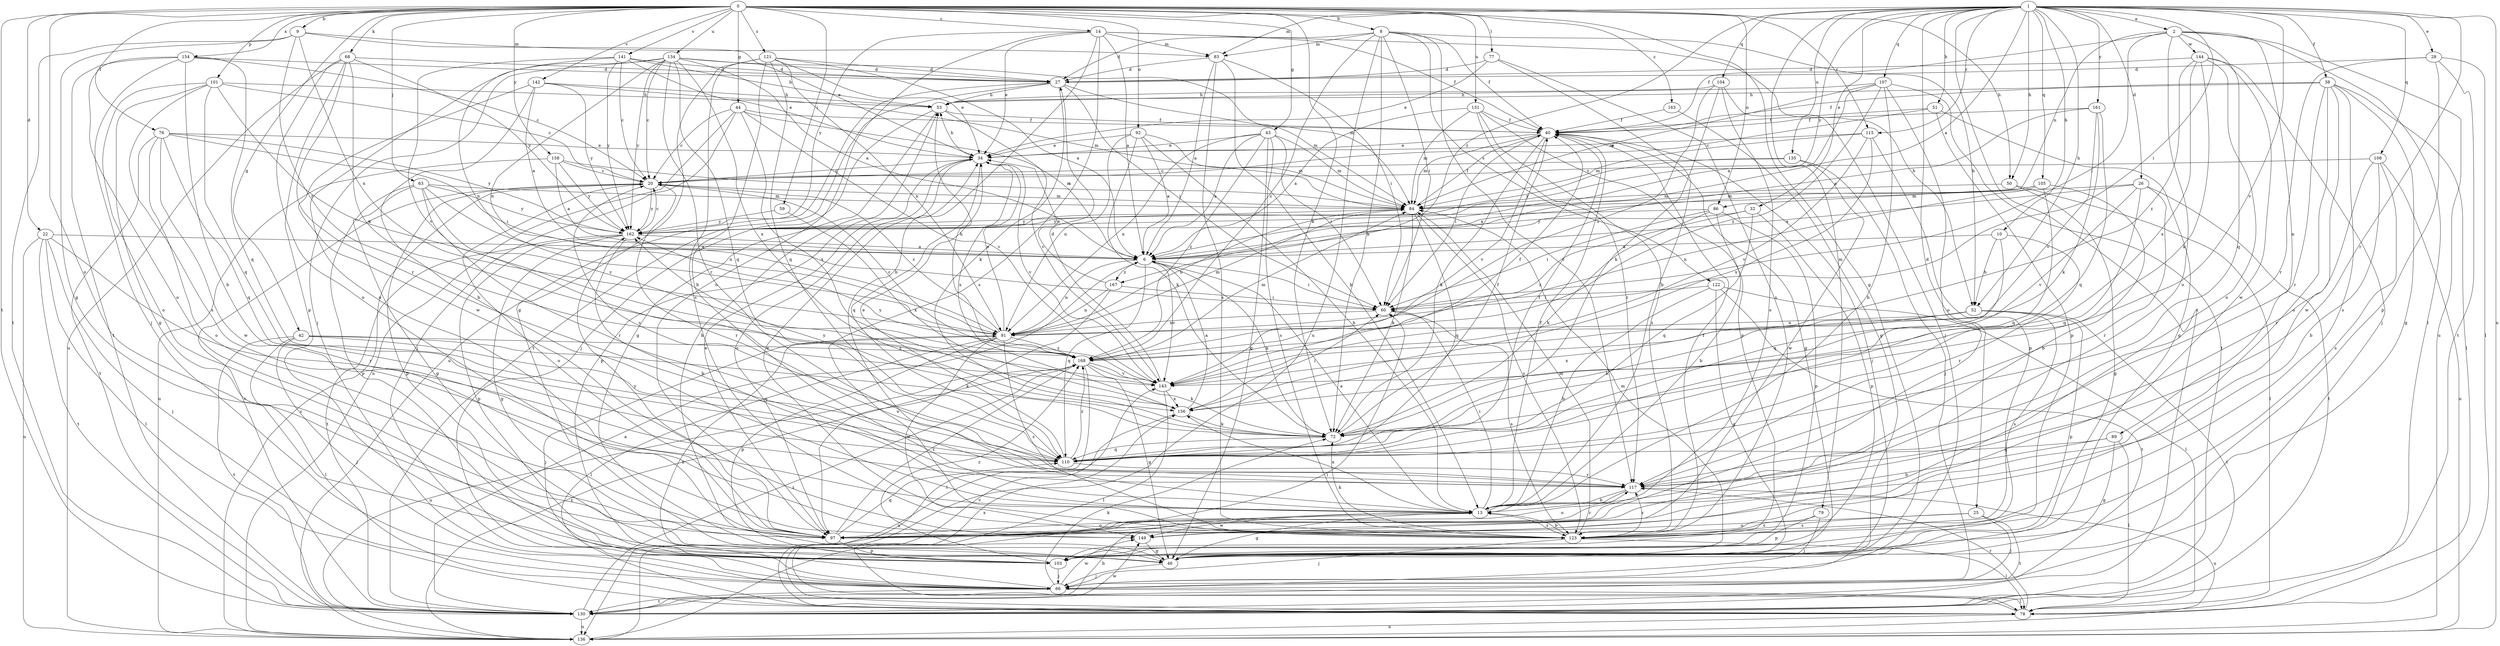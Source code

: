 strict digraph  {
0;
1;
2;
6;
8;
9;
10;
13;
14;
20;
22;
25;
26;
27;
28;
32;
34;
38;
40;
42;
43;
44;
46;
50;
51;
52;
53;
59;
60;
63;
66;
68;
72;
76;
77;
78;
79;
83;
84;
86;
89;
91;
92;
97;
101;
103;
104;
105;
107;
108;
110;
115;
117;
121;
122;
123;
130;
131;
134;
135;
136;
141;
142;
143;
144;
149;
154;
156;
158;
161;
162;
163;
167;
168;
0 -> 8  [label=b];
0 -> 9  [label=b];
0 -> 14  [label=c];
0 -> 22  [label=d];
0 -> 42  [label=g];
0 -> 43  [label=g];
0 -> 44  [label=g];
0 -> 46  [label=g];
0 -> 50  [label=h];
0 -> 59  [label=i];
0 -> 63  [label=j];
0 -> 68  [label=k];
0 -> 72  [label=k];
0 -> 76  [label=l];
0 -> 77  [label=l];
0 -> 86  [label=n];
0 -> 92  [label=o];
0 -> 97  [label=o];
0 -> 101  [label=p];
0 -> 115  [label=r];
0 -> 121  [label=s];
0 -> 130  [label=t];
0 -> 131  [label=u];
0 -> 134  [label=u];
0 -> 141  [label=v];
0 -> 142  [label=v];
0 -> 154  [label=x];
0 -> 158  [label=y];
0 -> 163  [label=z];
1 -> 2  [label=a];
1 -> 6  [label=a];
1 -> 10  [label=b];
1 -> 25  [label=d];
1 -> 26  [label=d];
1 -> 28  [label=e];
1 -> 32  [label=e];
1 -> 38  [label=f];
1 -> 50  [label=h];
1 -> 51  [label=h];
1 -> 52  [label=h];
1 -> 60  [label=i];
1 -> 79  [label=m];
1 -> 83  [label=m];
1 -> 104  [label=q];
1 -> 105  [label=q];
1 -> 107  [label=q];
1 -> 108  [label=q];
1 -> 115  [label=r];
1 -> 117  [label=r];
1 -> 130  [label=t];
1 -> 135  [label=u];
1 -> 136  [label=u];
1 -> 143  [label=v];
1 -> 161  [label=y];
1 -> 162  [label=y];
1 -> 167  [label=z];
2 -> 40  [label=f];
2 -> 60  [label=i];
2 -> 78  [label=l];
2 -> 86  [label=n];
2 -> 89  [label=n];
2 -> 97  [label=o];
2 -> 110  [label=q];
2 -> 136  [label=u];
2 -> 144  [label=w];
6 -> 60  [label=i];
6 -> 72  [label=k];
6 -> 91  [label=n];
6 -> 110  [label=q];
6 -> 143  [label=v];
6 -> 167  [label=z];
8 -> 27  [label=d];
8 -> 40  [label=f];
8 -> 52  [label=h];
8 -> 60  [label=i];
8 -> 72  [label=k];
8 -> 83  [label=m];
8 -> 117  [label=r];
8 -> 122  [label=s];
8 -> 136  [label=u];
8 -> 168  [label=z];
9 -> 34  [label=e];
9 -> 46  [label=g];
9 -> 83  [label=m];
9 -> 91  [label=n];
9 -> 130  [label=t];
9 -> 168  [label=z];
10 -> 6  [label=a];
10 -> 52  [label=h];
10 -> 110  [label=q];
10 -> 117  [label=r];
13 -> 6  [label=a];
13 -> 40  [label=f];
13 -> 46  [label=g];
13 -> 60  [label=i];
13 -> 97  [label=o];
13 -> 123  [label=s];
13 -> 149  [label=w];
13 -> 156  [label=x];
14 -> 6  [label=a];
14 -> 13  [label=b];
14 -> 34  [label=e];
14 -> 40  [label=f];
14 -> 52  [label=h];
14 -> 83  [label=m];
14 -> 97  [label=o];
14 -> 123  [label=s];
14 -> 162  [label=y];
20 -> 84  [label=m];
20 -> 97  [label=o];
20 -> 103  [label=p];
20 -> 117  [label=r];
20 -> 162  [label=y];
22 -> 6  [label=a];
22 -> 66  [label=j];
22 -> 78  [label=l];
22 -> 117  [label=r];
22 -> 130  [label=t];
22 -> 136  [label=u];
25 -> 66  [label=j];
25 -> 97  [label=o];
25 -> 123  [label=s];
25 -> 130  [label=t];
26 -> 6  [label=a];
26 -> 84  [label=m];
26 -> 110  [label=q];
26 -> 117  [label=r];
26 -> 130  [label=t];
26 -> 143  [label=v];
27 -> 53  [label=h];
27 -> 60  [label=i];
27 -> 72  [label=k];
27 -> 84  [label=m];
27 -> 130  [label=t];
27 -> 136  [label=u];
28 -> 27  [label=d];
28 -> 78  [label=l];
28 -> 103  [label=p];
28 -> 117  [label=r];
28 -> 130  [label=t];
32 -> 103  [label=p];
32 -> 110  [label=q];
32 -> 162  [label=y];
32 -> 168  [label=z];
34 -> 20  [label=c];
34 -> 53  [label=h];
34 -> 97  [label=o];
34 -> 103  [label=p];
34 -> 110  [label=q];
34 -> 143  [label=v];
34 -> 156  [label=x];
38 -> 40  [label=f];
38 -> 46  [label=g];
38 -> 53  [label=h];
38 -> 78  [label=l];
38 -> 97  [label=o];
38 -> 117  [label=r];
38 -> 123  [label=s];
38 -> 149  [label=w];
40 -> 34  [label=e];
40 -> 46  [label=g];
40 -> 60  [label=i];
40 -> 66  [label=j];
40 -> 72  [label=k];
40 -> 84  [label=m];
40 -> 143  [label=v];
42 -> 66  [label=j];
42 -> 72  [label=k];
42 -> 78  [label=l];
42 -> 110  [label=q];
42 -> 130  [label=t];
42 -> 168  [label=z];
43 -> 6  [label=a];
43 -> 34  [label=e];
43 -> 46  [label=g];
43 -> 60  [label=i];
43 -> 84  [label=m];
43 -> 91  [label=n];
43 -> 123  [label=s];
43 -> 168  [label=z];
44 -> 6  [label=a];
44 -> 20  [label=c];
44 -> 40  [label=f];
44 -> 66  [label=j];
44 -> 136  [label=u];
44 -> 143  [label=v];
44 -> 156  [label=x];
46 -> 53  [label=h];
46 -> 66  [label=j];
46 -> 84  [label=m];
50 -> 46  [label=g];
50 -> 78  [label=l];
50 -> 84  [label=m];
51 -> 20  [label=c];
51 -> 40  [label=f];
51 -> 46  [label=g];
51 -> 103  [label=p];
52 -> 72  [label=k];
52 -> 91  [label=n];
52 -> 103  [label=p];
52 -> 123  [label=s];
52 -> 130  [label=t];
52 -> 156  [label=x];
53 -> 40  [label=f];
53 -> 46  [label=g];
53 -> 66  [label=j];
53 -> 143  [label=v];
59 -> 156  [label=x];
59 -> 162  [label=y];
60 -> 91  [label=n];
60 -> 123  [label=s];
63 -> 46  [label=g];
63 -> 84  [label=m];
63 -> 91  [label=n];
63 -> 103  [label=p];
63 -> 117  [label=r];
63 -> 162  [label=y];
63 -> 168  [label=z];
66 -> 72  [label=k];
66 -> 78  [label=l];
66 -> 91  [label=n];
66 -> 130  [label=t];
66 -> 149  [label=w];
68 -> 27  [label=d];
68 -> 97  [label=o];
68 -> 103  [label=p];
68 -> 117  [label=r];
68 -> 136  [label=u];
68 -> 143  [label=v];
68 -> 162  [label=y];
72 -> 40  [label=f];
72 -> 110  [label=q];
72 -> 162  [label=y];
76 -> 34  [label=e];
76 -> 60  [label=i];
76 -> 97  [label=o];
76 -> 110  [label=q];
76 -> 130  [label=t];
76 -> 149  [label=w];
76 -> 162  [label=y];
77 -> 13  [label=b];
77 -> 27  [label=d];
77 -> 34  [label=e];
77 -> 123  [label=s];
78 -> 117  [label=r];
78 -> 136  [label=u];
78 -> 143  [label=v];
78 -> 156  [label=x];
79 -> 66  [label=j];
79 -> 103  [label=p];
79 -> 123  [label=s];
83 -> 6  [label=a];
83 -> 13  [label=b];
83 -> 27  [label=d];
83 -> 60  [label=i];
83 -> 123  [label=s];
84 -> 40  [label=f];
84 -> 72  [label=k];
84 -> 91  [label=n];
84 -> 110  [label=q];
84 -> 123  [label=s];
84 -> 162  [label=y];
86 -> 13  [label=b];
86 -> 60  [label=i];
86 -> 72  [label=k];
86 -> 103  [label=p];
86 -> 162  [label=y];
89 -> 13  [label=b];
89 -> 46  [label=g];
89 -> 78  [label=l];
89 -> 110  [label=q];
91 -> 20  [label=c];
91 -> 34  [label=e];
91 -> 66  [label=j];
91 -> 78  [label=l];
91 -> 84  [label=m];
91 -> 103  [label=p];
91 -> 123  [label=s];
91 -> 149  [label=w];
91 -> 168  [label=z];
92 -> 6  [label=a];
92 -> 13  [label=b];
92 -> 34  [label=e];
92 -> 72  [label=k];
92 -> 84  [label=m];
92 -> 91  [label=n];
97 -> 34  [label=e];
97 -> 103  [label=p];
97 -> 110  [label=q];
97 -> 117  [label=r];
97 -> 162  [label=y];
97 -> 168  [label=z];
101 -> 20  [label=c];
101 -> 46  [label=g];
101 -> 53  [label=h];
101 -> 97  [label=o];
101 -> 110  [label=q];
101 -> 123  [label=s];
101 -> 168  [label=z];
103 -> 66  [label=j];
103 -> 168  [label=z];
104 -> 53  [label=h];
104 -> 66  [label=j];
104 -> 72  [label=k];
104 -> 97  [label=o];
104 -> 168  [label=z];
105 -> 6  [label=a];
105 -> 13  [label=b];
105 -> 84  [label=m];
105 -> 91  [label=n];
105 -> 110  [label=q];
107 -> 6  [label=a];
107 -> 13  [label=b];
107 -> 53  [label=h];
107 -> 84  [label=m];
107 -> 97  [label=o];
107 -> 130  [label=t];
107 -> 168  [label=z];
108 -> 13  [label=b];
108 -> 20  [label=c];
108 -> 117  [label=r];
108 -> 123  [label=s];
108 -> 136  [label=u];
110 -> 20  [label=c];
110 -> 34  [label=e];
110 -> 40  [label=f];
110 -> 117  [label=r];
110 -> 168  [label=z];
115 -> 34  [label=e];
115 -> 84  [label=m];
115 -> 103  [label=p];
115 -> 143  [label=v];
115 -> 156  [label=x];
117 -> 13  [label=b];
117 -> 97  [label=o];
117 -> 136  [label=u];
121 -> 6  [label=a];
121 -> 13  [label=b];
121 -> 27  [label=d];
121 -> 34  [label=e];
121 -> 46  [label=g];
121 -> 91  [label=n];
121 -> 110  [label=q];
121 -> 123  [label=s];
122 -> 13  [label=b];
122 -> 46  [label=g];
122 -> 60  [label=i];
122 -> 78  [label=l];
122 -> 130  [label=t];
123 -> 13  [label=b];
123 -> 34  [label=e];
123 -> 40  [label=f];
123 -> 66  [label=j];
123 -> 72  [label=k];
123 -> 78  [label=l];
123 -> 84  [label=m];
123 -> 117  [label=r];
130 -> 6  [label=a];
130 -> 13  [label=b];
130 -> 20  [label=c];
130 -> 136  [label=u];
130 -> 149  [label=w];
130 -> 168  [label=z];
131 -> 6  [label=a];
131 -> 40  [label=f];
131 -> 84  [label=m];
131 -> 103  [label=p];
131 -> 117  [label=r];
131 -> 123  [label=s];
134 -> 6  [label=a];
134 -> 20  [label=c];
134 -> 27  [label=d];
134 -> 66  [label=j];
134 -> 84  [label=m];
134 -> 91  [label=n];
134 -> 97  [label=o];
134 -> 110  [label=q];
134 -> 117  [label=r];
134 -> 156  [label=x];
134 -> 162  [label=y];
135 -> 20  [label=c];
135 -> 66  [label=j];
135 -> 149  [label=w];
135 -> 162  [label=y];
136 -> 20  [label=c];
136 -> 60  [label=i];
136 -> 168  [label=z];
141 -> 20  [label=c];
141 -> 27  [label=d];
141 -> 34  [label=e];
141 -> 53  [label=h];
141 -> 91  [label=n];
141 -> 143  [label=v];
141 -> 162  [label=y];
142 -> 6  [label=a];
142 -> 13  [label=b];
142 -> 53  [label=h];
142 -> 84  [label=m];
142 -> 149  [label=w];
142 -> 162  [label=y];
143 -> 27  [label=d];
143 -> 40  [label=f];
143 -> 78  [label=l];
143 -> 156  [label=x];
143 -> 162  [label=y];
144 -> 27  [label=d];
144 -> 66  [label=j];
144 -> 72  [label=k];
144 -> 97  [label=o];
144 -> 149  [label=w];
144 -> 156  [label=x];
144 -> 168  [label=z];
149 -> 46  [label=g];
154 -> 13  [label=b];
154 -> 20  [label=c];
154 -> 27  [label=d];
154 -> 66  [label=j];
154 -> 97  [label=o];
154 -> 110  [label=q];
154 -> 130  [label=t];
156 -> 6  [label=a];
156 -> 60  [label=i];
156 -> 72  [label=k];
156 -> 136  [label=u];
158 -> 6  [label=a];
158 -> 20  [label=c];
158 -> 84  [label=m];
158 -> 136  [label=u];
158 -> 162  [label=y];
161 -> 6  [label=a];
161 -> 40  [label=f];
161 -> 72  [label=k];
161 -> 110  [label=q];
161 -> 143  [label=v];
162 -> 6  [label=a];
162 -> 13  [label=b];
162 -> 20  [label=c];
162 -> 46  [label=g];
162 -> 103  [label=p];
162 -> 130  [label=t];
163 -> 40  [label=f];
163 -> 46  [label=g];
167 -> 34  [label=e];
167 -> 60  [label=i];
167 -> 91  [label=n];
167 -> 97  [label=o];
168 -> 20  [label=c];
168 -> 46  [label=g];
168 -> 53  [label=h];
168 -> 72  [label=k];
168 -> 78  [label=l];
168 -> 84  [label=m];
168 -> 136  [label=u];
168 -> 143  [label=v];
}
